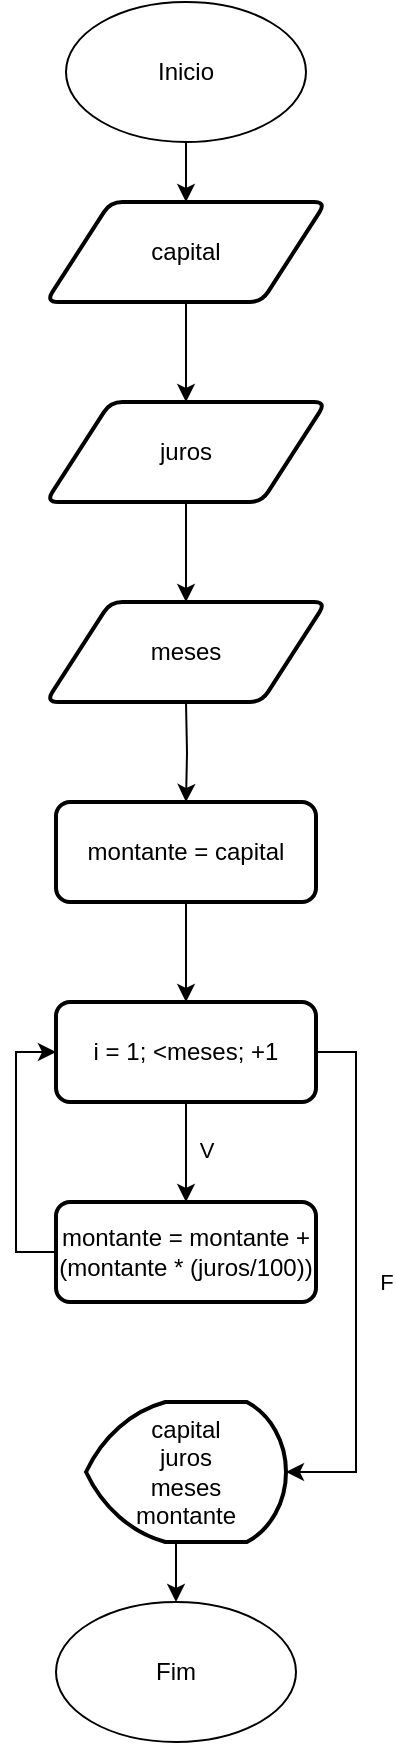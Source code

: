 <mxfile version="26.0.6">
  <diagram name="Página-1" id="EQY7rx08GIGifhaFdDs0">
    <mxGraphModel dx="239" dy="1289" grid="1" gridSize="10" guides="1" tooltips="1" connect="1" arrows="1" fold="1" page="1" pageScale="1" pageWidth="827" pageHeight="1169" math="0" shadow="0">
      <root>
        <mxCell id="0" />
        <mxCell id="1" parent="0" />
        <mxCell id="6GOztxUwA011YL0eF0oX-10" style="edgeStyle=orthogonalEdgeStyle;rounded=0;orthogonalLoop=1;jettySize=auto;html=1;exitX=0.5;exitY=1;exitDx=0;exitDy=0;entryX=0.5;entryY=0;entryDx=0;entryDy=0;" parent="1" source="6GOztxUwA011YL0eF0oX-1" target="RY00zDCbHUdyEHLxtb6i-1" edge="1">
          <mxGeometry relative="1" as="geometry">
            <mxPoint x="269.6" y="80.92" as="targetPoint" />
          </mxGeometry>
        </mxCell>
        <mxCell id="6GOztxUwA011YL0eF0oX-1" value="Inicio" style="ellipse;whiteSpace=wrap;html=1;" parent="1" vertex="1">
          <mxGeometry x="210" y="-20" width="120" height="70" as="geometry" />
        </mxCell>
        <mxCell id="6GOztxUwA011YL0eF0oX-2" value="Fim" style="ellipse;whiteSpace=wrap;html=1;" parent="1" vertex="1">
          <mxGeometry x="205" y="780" width="120" height="70" as="geometry" />
        </mxCell>
        <mxCell id="6GOztxUwA011YL0eF0oX-11" style="edgeStyle=orthogonalEdgeStyle;rounded=0;orthogonalLoop=1;jettySize=auto;html=1;exitX=0.5;exitY=1;exitDx=0;exitDy=0;entryX=0.5;entryY=0;entryDx=0;entryDy=0;" parent="1" source="RY00zDCbHUdyEHLxtb6i-1" target="RY00zDCbHUdyEHLxtb6i-2" edge="1">
          <mxGeometry relative="1" as="geometry">
            <mxPoint x="270" y="130" as="sourcePoint" />
            <mxPoint x="269.8" y="181.52" as="targetPoint" />
          </mxGeometry>
        </mxCell>
        <mxCell id="6GOztxUwA011YL0eF0oX-12" style="edgeStyle=orthogonalEdgeStyle;rounded=0;orthogonalLoop=1;jettySize=auto;html=1;exitX=0.5;exitY=1;exitDx=0;exitDy=0;entryX=0.5;entryY=0;entryDx=0;entryDy=0;" parent="1" source="RY00zDCbHUdyEHLxtb6i-2" target="RY00zDCbHUdyEHLxtb6i-3" edge="1">
          <mxGeometry relative="1" as="geometry">
            <mxPoint x="270" y="230" as="sourcePoint" />
            <mxPoint x="270.6" y="280.08" as="targetPoint" />
          </mxGeometry>
        </mxCell>
        <mxCell id="6GOztxUwA011YL0eF0oX-13" style="edgeStyle=orthogonalEdgeStyle;rounded=0;orthogonalLoop=1;jettySize=auto;html=1;exitX=0.5;exitY=1;exitDx=0;exitDy=0;entryX=0.5;entryY=0;entryDx=0;entryDy=0;" parent="1" target="6GOztxUwA011YL0eF0oX-6" edge="1">
          <mxGeometry relative="1" as="geometry">
            <mxPoint x="270" y="330.0" as="sourcePoint" />
          </mxGeometry>
        </mxCell>
        <mxCell id="6GOztxUwA011YL0eF0oX-14" style="edgeStyle=orthogonalEdgeStyle;rounded=0;orthogonalLoop=1;jettySize=auto;html=1;exitX=0.5;exitY=1;exitDx=0;exitDy=0;entryX=0.5;entryY=0;entryDx=0;entryDy=0;" parent="1" source="6GOztxUwA011YL0eF0oX-6" target="6GOztxUwA011YL0eF0oX-7" edge="1">
          <mxGeometry relative="1" as="geometry" />
        </mxCell>
        <mxCell id="6GOztxUwA011YL0eF0oX-6" value="montante = capital" style="rounded=1;whiteSpace=wrap;html=1;absoluteArcSize=1;arcSize=14;strokeWidth=2;" parent="1" vertex="1">
          <mxGeometry x="205" y="380" width="130" height="50" as="geometry" />
        </mxCell>
        <mxCell id="6GOztxUwA011YL0eF0oX-15" style="edgeStyle=orthogonalEdgeStyle;rounded=0;orthogonalLoop=1;jettySize=auto;html=1;exitX=0.5;exitY=1;exitDx=0;exitDy=0;entryX=0.5;entryY=0;entryDx=0;entryDy=0;" parent="1" source="6GOztxUwA011YL0eF0oX-7" target="6GOztxUwA011YL0eF0oX-8" edge="1">
          <mxGeometry relative="1" as="geometry" />
        </mxCell>
        <mxCell id="6GOztxUwA011YL0eF0oX-17" value="V" style="edgeLabel;html=1;align=center;verticalAlign=middle;resizable=0;points=[];" parent="6GOztxUwA011YL0eF0oX-15" vertex="1" connectable="0">
          <mxGeometry x="-0.04" y="2" relative="1" as="geometry">
            <mxPoint x="8" as="offset" />
          </mxGeometry>
        </mxCell>
        <mxCell id="6GOztxUwA011YL0eF0oX-7" value="i = 1; &amp;lt;meses; +1" style="rounded=1;whiteSpace=wrap;html=1;absoluteArcSize=1;arcSize=14;strokeWidth=2;" parent="1" vertex="1">
          <mxGeometry x="205" y="480" width="130" height="50" as="geometry" />
        </mxCell>
        <mxCell id="6GOztxUwA011YL0eF0oX-16" style="edgeStyle=orthogonalEdgeStyle;rounded=0;orthogonalLoop=1;jettySize=auto;html=1;exitX=0;exitY=0.5;exitDx=0;exitDy=0;entryX=0;entryY=0.5;entryDx=0;entryDy=0;" parent="1" source="6GOztxUwA011YL0eF0oX-8" target="6GOztxUwA011YL0eF0oX-7" edge="1">
          <mxGeometry relative="1" as="geometry" />
        </mxCell>
        <mxCell id="6GOztxUwA011YL0eF0oX-8" value="montante = montante + (montante * (juros/100))" style="rounded=1;whiteSpace=wrap;html=1;absoluteArcSize=1;arcSize=14;strokeWidth=2;" parent="1" vertex="1">
          <mxGeometry x="205" y="580" width="130" height="50" as="geometry" />
        </mxCell>
        <mxCell id="6GOztxUwA011YL0eF0oX-21" style="edgeStyle=orthogonalEdgeStyle;rounded=0;orthogonalLoop=1;jettySize=auto;html=1;exitX=0.5;exitY=1;exitDx=0;exitDy=0;exitPerimeter=0;entryX=0.5;entryY=0;entryDx=0;entryDy=0;" parent="1" source="6GOztxUwA011YL0eF0oX-18" target="6GOztxUwA011YL0eF0oX-2" edge="1">
          <mxGeometry relative="1" as="geometry" />
        </mxCell>
        <mxCell id="6GOztxUwA011YL0eF0oX-18" value="capital&lt;div&gt;juros&lt;/div&gt;&lt;div&gt;meses&lt;/div&gt;&lt;div&gt;montante&lt;/div&gt;" style="strokeWidth=2;html=1;shape=mxgraph.flowchart.display;whiteSpace=wrap;" parent="1" vertex="1">
          <mxGeometry x="220" y="680" width="100" height="70" as="geometry" />
        </mxCell>
        <mxCell id="6GOztxUwA011YL0eF0oX-19" style="edgeStyle=orthogonalEdgeStyle;rounded=0;orthogonalLoop=1;jettySize=auto;html=1;exitX=1;exitY=0.5;exitDx=0;exitDy=0;entryX=1;entryY=0.5;entryDx=0;entryDy=0;entryPerimeter=0;" parent="1" source="6GOztxUwA011YL0eF0oX-7" target="6GOztxUwA011YL0eF0oX-18" edge="1">
          <mxGeometry relative="1" as="geometry" />
        </mxCell>
        <mxCell id="6GOztxUwA011YL0eF0oX-20" value="F" style="edgeLabel;html=1;align=center;verticalAlign=middle;resizable=0;points=[];" parent="6GOztxUwA011YL0eF0oX-19" vertex="1" connectable="0">
          <mxGeometry x="-0.23" y="4" relative="1" as="geometry">
            <mxPoint x="11" y="33" as="offset" />
          </mxGeometry>
        </mxCell>
        <mxCell id="RY00zDCbHUdyEHLxtb6i-1" value="capital" style="shape=parallelogram;html=1;strokeWidth=2;perimeter=parallelogramPerimeter;whiteSpace=wrap;rounded=1;arcSize=12;size=0.23;" vertex="1" parent="1">
          <mxGeometry x="200" y="80" width="140" height="50" as="geometry" />
        </mxCell>
        <mxCell id="RY00zDCbHUdyEHLxtb6i-2" value="juros" style="shape=parallelogram;html=1;strokeWidth=2;perimeter=parallelogramPerimeter;whiteSpace=wrap;rounded=1;arcSize=12;size=0.23;" vertex="1" parent="1">
          <mxGeometry x="200" y="180" width="140" height="50" as="geometry" />
        </mxCell>
        <mxCell id="RY00zDCbHUdyEHLxtb6i-3" value="meses" style="shape=parallelogram;html=1;strokeWidth=2;perimeter=parallelogramPerimeter;whiteSpace=wrap;rounded=1;arcSize=12;size=0.23;" vertex="1" parent="1">
          <mxGeometry x="200" y="280" width="140" height="50" as="geometry" />
        </mxCell>
      </root>
    </mxGraphModel>
  </diagram>
</mxfile>
